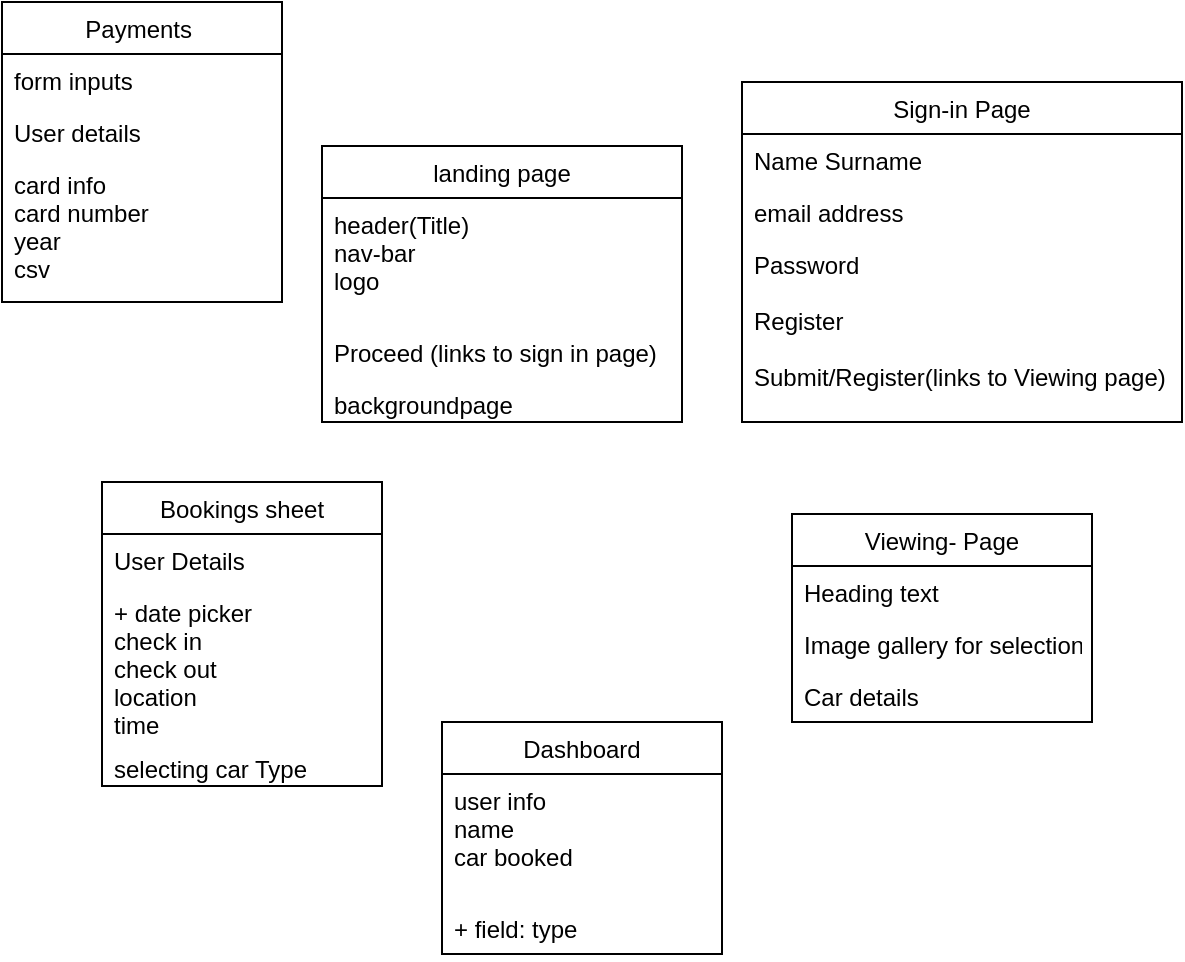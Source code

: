 <mxfile version="13.7.5" type="device"><diagram id="245R4_nOSwLdG__JkUE_" name="Page-1"><mxGraphModel dx="630" dy="456" grid="1" gridSize="10" guides="1" tooltips="1" connect="1" arrows="1" fold="1" page="1" pageScale="1" pageWidth="850" pageHeight="1100" math="0" shadow="0"><root><mxCell id="0"/><mxCell id="1" parent="0"/><mxCell id="IACd7LkikRTghnPFJNrj-5" value="Sign-in Page" style="swimlane;fontStyle=0;childLayout=stackLayout;horizontal=1;startSize=26;fillColor=none;horizontalStack=0;resizeParent=1;resizeParentMax=0;resizeLast=0;collapsible=1;marginBottom=0;" vertex="1" parent="1"><mxGeometry x="400" y="80" width="220" height="170" as="geometry"/></mxCell><mxCell id="IACd7LkikRTghnPFJNrj-6" value="Name Surname" style="text;strokeColor=none;fillColor=none;align=left;verticalAlign=top;spacingLeft=4;spacingRight=4;overflow=hidden;rotatable=0;points=[[0,0.5],[1,0.5]];portConstraint=eastwest;" vertex="1" parent="IACd7LkikRTghnPFJNrj-5"><mxGeometry y="26" width="220" height="26" as="geometry"/></mxCell><mxCell id="IACd7LkikRTghnPFJNrj-7" value="email address" style="text;strokeColor=none;fillColor=none;align=left;verticalAlign=top;spacingLeft=4;spacingRight=4;overflow=hidden;rotatable=0;points=[[0,0.5],[1,0.5]];portConstraint=eastwest;" vertex="1" parent="IACd7LkikRTghnPFJNrj-5"><mxGeometry y="52" width="220" height="26" as="geometry"/></mxCell><mxCell id="IACd7LkikRTghnPFJNrj-8" value="Password&#10;&#10;Register&#10;&#10;Submit/Register(links to Viewing page)" style="text;strokeColor=none;fillColor=none;align=left;verticalAlign=top;spacingLeft=4;spacingRight=4;overflow=hidden;rotatable=0;points=[[0,0.5],[1,0.5]];portConstraint=eastwest;" vertex="1" parent="IACd7LkikRTghnPFJNrj-5"><mxGeometry y="78" width="220" height="92" as="geometry"/></mxCell><mxCell id="IACd7LkikRTghnPFJNrj-13" value="Bookings sheet" style="swimlane;fontStyle=0;childLayout=stackLayout;horizontal=1;startSize=26;fillColor=none;horizontalStack=0;resizeParent=1;resizeParentMax=0;resizeLast=0;collapsible=1;marginBottom=0;" vertex="1" parent="1"><mxGeometry x="80" y="280" width="140" height="152" as="geometry"/></mxCell><mxCell id="IACd7LkikRTghnPFJNrj-14" value="User Details" style="text;strokeColor=none;fillColor=none;align=left;verticalAlign=top;spacingLeft=4;spacingRight=4;overflow=hidden;rotatable=0;points=[[0,0.5],[1,0.5]];portConstraint=eastwest;" vertex="1" parent="IACd7LkikRTghnPFJNrj-13"><mxGeometry y="26" width="140" height="26" as="geometry"/></mxCell><mxCell id="IACd7LkikRTghnPFJNrj-15" value="+ date picker&#10;check in &#10;check out&#10;location&#10;time&#10;" style="text;strokeColor=none;fillColor=none;align=left;verticalAlign=top;spacingLeft=4;spacingRight=4;overflow=hidden;rotatable=0;points=[[0,0.5],[1,0.5]];portConstraint=eastwest;" vertex="1" parent="IACd7LkikRTghnPFJNrj-13"><mxGeometry y="52" width="140" height="78" as="geometry"/></mxCell><mxCell id="IACd7LkikRTghnPFJNrj-16" value="selecting car Type" style="text;strokeColor=none;fillColor=none;align=left;verticalAlign=top;spacingLeft=4;spacingRight=4;overflow=hidden;rotatable=0;points=[[0,0.5],[1,0.5]];portConstraint=eastwest;" vertex="1" parent="IACd7LkikRTghnPFJNrj-13"><mxGeometry y="130" width="140" height="22" as="geometry"/></mxCell><mxCell id="IACd7LkikRTghnPFJNrj-17" value="Payments " style="swimlane;fontStyle=0;childLayout=stackLayout;horizontal=1;startSize=26;fillColor=none;horizontalStack=0;resizeParent=1;resizeParentMax=0;resizeLast=0;collapsible=1;marginBottom=0;" vertex="1" parent="1"><mxGeometry x="30" y="40" width="140" height="150" as="geometry"/></mxCell><mxCell id="IACd7LkikRTghnPFJNrj-18" value="form inputs" style="text;strokeColor=none;fillColor=none;align=left;verticalAlign=top;spacingLeft=4;spacingRight=4;overflow=hidden;rotatable=0;points=[[0,0.5],[1,0.5]];portConstraint=eastwest;" vertex="1" parent="IACd7LkikRTghnPFJNrj-17"><mxGeometry y="26" width="140" height="26" as="geometry"/></mxCell><mxCell id="IACd7LkikRTghnPFJNrj-19" value="User details" style="text;strokeColor=none;fillColor=none;align=left;verticalAlign=top;spacingLeft=4;spacingRight=4;overflow=hidden;rotatable=0;points=[[0,0.5],[1,0.5]];portConstraint=eastwest;" vertex="1" parent="IACd7LkikRTghnPFJNrj-17"><mxGeometry y="52" width="140" height="26" as="geometry"/></mxCell><mxCell id="IACd7LkikRTghnPFJNrj-20" value="card info&#10;card number&#10;year&#10;csv&#10;" style="text;strokeColor=none;fillColor=none;align=left;verticalAlign=top;spacingLeft=4;spacingRight=4;overflow=hidden;rotatable=0;points=[[0,0.5],[1,0.5]];portConstraint=eastwest;" vertex="1" parent="IACd7LkikRTghnPFJNrj-17"><mxGeometry y="78" width="140" height="72" as="geometry"/></mxCell><mxCell id="IACd7LkikRTghnPFJNrj-21" value="Dashboard" style="swimlane;fontStyle=0;childLayout=stackLayout;horizontal=1;startSize=26;fillColor=none;horizontalStack=0;resizeParent=1;resizeParentMax=0;resizeLast=0;collapsible=1;marginBottom=0;" vertex="1" parent="1"><mxGeometry x="250" y="400" width="140" height="116" as="geometry"/></mxCell><mxCell id="IACd7LkikRTghnPFJNrj-23" value="user info &#10;name &#10;car booked" style="text;strokeColor=none;fillColor=none;align=left;verticalAlign=top;spacingLeft=4;spacingRight=4;overflow=hidden;rotatable=0;points=[[0,0.5],[1,0.5]];portConstraint=eastwest;" vertex="1" parent="IACd7LkikRTghnPFJNrj-21"><mxGeometry y="26" width="140" height="64" as="geometry"/></mxCell><mxCell id="IACd7LkikRTghnPFJNrj-24" value="+ field: type" style="text;strokeColor=none;fillColor=none;align=left;verticalAlign=top;spacingLeft=4;spacingRight=4;overflow=hidden;rotatable=0;points=[[0,0.5],[1,0.5]];portConstraint=eastwest;" vertex="1" parent="IACd7LkikRTghnPFJNrj-21"><mxGeometry y="90" width="140" height="26" as="geometry"/></mxCell><mxCell id="IACd7LkikRTghnPFJNrj-9" value="Viewing- Page" style="swimlane;fontStyle=0;childLayout=stackLayout;horizontal=1;startSize=26;fillColor=none;horizontalStack=0;resizeParent=1;resizeParentMax=0;resizeLast=0;collapsible=1;marginBottom=0;" vertex="1" parent="1"><mxGeometry x="425" y="296" width="150" height="104" as="geometry"/></mxCell><mxCell id="IACd7LkikRTghnPFJNrj-10" value="Heading text" style="text;strokeColor=none;fillColor=none;align=left;verticalAlign=top;spacingLeft=4;spacingRight=4;overflow=hidden;rotatable=0;points=[[0,0.5],[1,0.5]];portConstraint=eastwest;" vertex="1" parent="IACd7LkikRTghnPFJNrj-9"><mxGeometry y="26" width="150" height="26" as="geometry"/></mxCell><mxCell id="IACd7LkikRTghnPFJNrj-11" value="Image gallery for selections" style="text;strokeColor=none;fillColor=none;align=left;verticalAlign=top;spacingLeft=4;spacingRight=4;overflow=hidden;rotatable=0;points=[[0,0.5],[1,0.5]];portConstraint=eastwest;" vertex="1" parent="IACd7LkikRTghnPFJNrj-9"><mxGeometry y="52" width="150" height="26" as="geometry"/></mxCell><mxCell id="IACd7LkikRTghnPFJNrj-12" value="Car details" style="text;strokeColor=none;fillColor=none;align=left;verticalAlign=top;spacingLeft=4;spacingRight=4;overflow=hidden;rotatable=0;points=[[0,0.5],[1,0.5]];portConstraint=eastwest;" vertex="1" parent="IACd7LkikRTghnPFJNrj-9"><mxGeometry y="78" width="150" height="26" as="geometry"/></mxCell><mxCell id="IACd7LkikRTghnPFJNrj-1" value="landing page" style="swimlane;fontStyle=0;childLayout=stackLayout;horizontal=1;startSize=26;fillColor=none;horizontalStack=0;resizeParent=1;resizeParentMax=0;resizeLast=0;collapsible=1;marginBottom=0;" vertex="1" parent="1"><mxGeometry x="190" y="112" width="180" height="138" as="geometry"/></mxCell><mxCell id="IACd7LkikRTghnPFJNrj-2" value="header(Title)&#10;nav-bar&#10;logo " style="text;strokeColor=none;fillColor=none;align=left;verticalAlign=top;spacingLeft=4;spacingRight=4;overflow=hidden;rotatable=0;points=[[0,0.5],[1,0.5]];portConstraint=eastwest;" vertex="1" parent="IACd7LkikRTghnPFJNrj-1"><mxGeometry y="26" width="180" height="64" as="geometry"/></mxCell><mxCell id="IACd7LkikRTghnPFJNrj-3" value="Proceed (links to sign in page)" style="text;strokeColor=none;fillColor=none;align=left;verticalAlign=top;spacingLeft=4;spacingRight=4;overflow=hidden;rotatable=0;points=[[0,0.5],[1,0.5]];portConstraint=eastwest;" vertex="1" parent="IACd7LkikRTghnPFJNrj-1"><mxGeometry y="90" width="180" height="26" as="geometry"/></mxCell><mxCell id="IACd7LkikRTghnPFJNrj-4" value="backgroundpage" style="text;strokeColor=none;fillColor=none;align=left;verticalAlign=top;spacingLeft=4;spacingRight=4;overflow=hidden;rotatable=0;points=[[0,0.5],[1,0.5]];portConstraint=eastwest;" vertex="1" parent="IACd7LkikRTghnPFJNrj-1"><mxGeometry y="116" width="180" height="22" as="geometry"/></mxCell></root></mxGraphModel></diagram></mxfile>